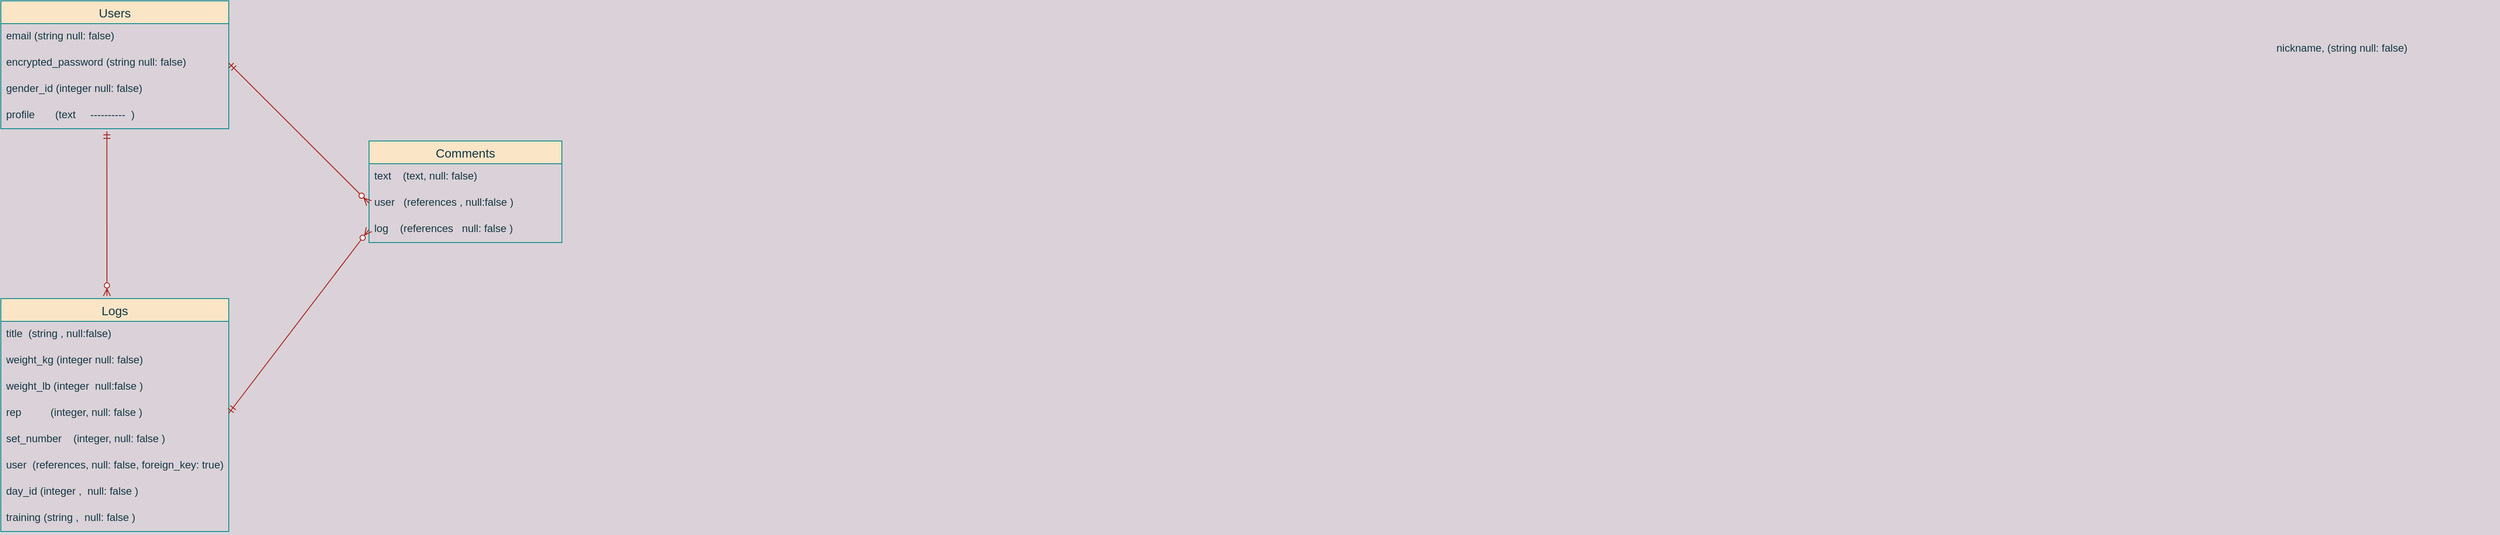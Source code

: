 <mxfile version="14.2.4" type="embed">
    <diagram id="K0oDljDg7tEuqqqU5kae" name="ページ1">
        <mxGraphModel dx="178" dy="496" grid="1" gridSize="10" guides="1" tooltips="1" connect="1" arrows="1" fold="1" page="1" pageScale="1" pageWidth="1169" pageHeight="827" background="#DAD2D8" math="0" shadow="0">
            <root>
                <mxCell id="0"/>
                <mxCell id="1" parent="0"/>
                <mxCell id="2" value="Users" style="swimlane;fontStyle=0;childLayout=stackLayout;horizontal=1;startSize=26;horizontalStack=0;resizeParent=1;resizeParentMax=0;resizeLast=0;collapsible=1;marginBottom=0;align=center;fontSize=14;rounded=0;sketch=0;strokeColor=#0F8B8D;fillColor=#FAE5C7;fontColor=#143642;" parent="1" vertex="1">
                    <mxGeometry x="300" y="130" width="260" height="146" as="geometry"/>
                </mxCell>
                <mxCell id="6" value="email (string null: false)" style="text;strokeColor=none;fillColor=none;spacingLeft=4;spacingRight=4;overflow=hidden;rotatable=0;points=[[0,0.5],[1,0.5]];portConstraint=eastwest;fontSize=12;fontColor=#143642;" parent="2" vertex="1">
                    <mxGeometry y="26" width="260" height="30" as="geometry"/>
                </mxCell>
                <mxCell id="7" value="encrypted_password (string null: false)" style="text;strokeColor=none;fillColor=none;spacingLeft=4;spacingRight=4;overflow=hidden;rotatable=0;points=[[0,0.5],[1,0.5]];portConstraint=eastwest;fontSize=12;fontColor=#143642;" parent="2" vertex="1">
                    <mxGeometry y="56" width="260" height="30" as="geometry"/>
                </mxCell>
                <mxCell id="8" value="gender_id (integer null: false)" style="text;strokeColor=none;fillColor=none;spacingLeft=4;spacingRight=4;overflow=hidden;rotatable=0;points=[[0,0.5],[1,0.5]];portConstraint=eastwest;fontSize=12;fontColor=#143642;" parent="2" vertex="1">
                    <mxGeometry y="86" width="260" height="30" as="geometry"/>
                </mxCell>
                <mxCell id="9" value="profile       (text     ----------  )" style="text;strokeColor=none;fillColor=none;spacingLeft=4;spacingRight=4;overflow=hidden;rotatable=0;points=[[0,0.5],[1,0.5]];portConstraint=eastwest;fontSize=12;fontColor=#143642;" parent="2" vertex="1">
                    <mxGeometry y="116" width="260" height="30" as="geometry"/>
                </mxCell>
                <mxCell id="10" value="Logs" style="swimlane;fontStyle=0;childLayout=stackLayout;horizontal=1;startSize=26;horizontalStack=0;resizeParent=1;resizeParentMax=0;resizeLast=0;collapsible=1;marginBottom=0;align=center;fontSize=14;rounded=0;sketch=0;strokeColor=#0F8B8D;fillColor=#FAE5C7;fontColor=#143642;" parent="1" vertex="1">
                    <mxGeometry x="300" y="470" width="260" height="266" as="geometry"/>
                </mxCell>
                <mxCell id="11" value="title  (string , null:false)" style="text;strokeColor=none;fillColor=none;spacingLeft=4;spacingRight=4;overflow=hidden;rotatable=0;points=[[0,0.5],[1,0.5]];portConstraint=eastwest;fontSize=12;fontColor=#143642;" parent="10" vertex="1">
                    <mxGeometry y="26" width="260" height="30" as="geometry"/>
                </mxCell>
                <mxCell id="12" value="weight_kg (integer null: false)&#10;" style="text;strokeColor=none;fillColor=none;spacingLeft=4;spacingRight=4;overflow=hidden;rotatable=0;points=[[0,0.5],[1,0.5]];portConstraint=eastwest;fontSize=12;fontColor=#143642;" parent="10" vertex="1">
                    <mxGeometry y="56" width="260" height="30" as="geometry"/>
                </mxCell>
                <mxCell id="13" value="weight_lb (integer  null:false )" style="text;strokeColor=none;fillColor=none;spacingLeft=4;spacingRight=4;overflow=hidden;rotatable=0;points=[[0,0.5],[1,0.5]];portConstraint=eastwest;fontSize=12;fontColor=#143642;" parent="10" vertex="1">
                    <mxGeometry y="86" width="260" height="30" as="geometry"/>
                </mxCell>
                <mxCell id="14" value="rep          (integer, null: false )" style="text;strokeColor=none;fillColor=none;spacingLeft=4;spacingRight=4;overflow=hidden;rotatable=0;points=[[0,0.5],[1,0.5]];portConstraint=eastwest;fontSize=12;fontColor=#143642;" parent="10" vertex="1">
                    <mxGeometry y="116" width="260" height="30" as="geometry"/>
                </mxCell>
                <mxCell id="15" value="set_number    (integer, null: false )" style="text;strokeColor=none;fillColor=none;spacingLeft=4;spacingRight=4;overflow=hidden;rotatable=0;points=[[0,0.5],[1,0.5]];portConstraint=eastwest;fontSize=12;fontColor=#143642;" parent="10" vertex="1">
                    <mxGeometry y="146" width="260" height="30" as="geometry"/>
                </mxCell>
                <mxCell id="23" value="user  (references, null: false, foreign_key: true)" style="text;strokeColor=none;fillColor=none;spacingLeft=4;spacingRight=4;overflow=hidden;rotatable=0;points=[[0,0.5],[1,0.5]];portConstraint=eastwest;fontSize=12;fontColor=#143642;" parent="10" vertex="1">
                    <mxGeometry y="176" width="260" height="30" as="geometry"/>
                </mxCell>
                <mxCell id="24" value="day_id (integer ,  null: false )" style="text;strokeColor=none;fillColor=none;spacingLeft=4;spacingRight=4;overflow=hidden;rotatable=0;points=[[0,0.5],[1,0.5]];portConstraint=eastwest;fontSize=12;fontColor=#143642;" parent="10" vertex="1">
                    <mxGeometry y="206" width="260" height="30" as="geometry"/>
                </mxCell>
                <mxCell id="25" value="training (string ,  null: false )" style="text;strokeColor=none;fillColor=none;spacingLeft=4;spacingRight=4;overflow=hidden;rotatable=0;points=[[0,0.5],[1,0.5]];portConstraint=eastwest;fontSize=12;fontColor=#143642;" parent="10" vertex="1">
                    <mxGeometry y="236" width="260" height="30" as="geometry"/>
                </mxCell>
                <mxCell id="16" value="Comments" style="swimlane;fontStyle=0;childLayout=stackLayout;horizontal=1;startSize=26;horizontalStack=0;resizeParent=1;resizeParentMax=0;resizeLast=0;collapsible=1;marginBottom=0;align=center;fontSize=14;rounded=0;sketch=0;strokeColor=#0F8B8D;fillColor=#FAE5C7;fontColor=#143642;" parent="1" vertex="1">
                    <mxGeometry x="720" y="290" width="220" height="116" as="geometry"/>
                </mxCell>
                <mxCell id="17" value="text    (text, null: false)" style="text;strokeColor=none;fillColor=none;spacingLeft=4;spacingRight=4;overflow=hidden;rotatable=0;points=[[0,0.5],[1,0.5]];portConstraint=eastwest;fontSize=12;fontColor=#143642;" parent="16" vertex="1">
                    <mxGeometry y="26" width="220" height="30" as="geometry"/>
                </mxCell>
                <mxCell id="18" value="user   (references , null:false )" style="text;strokeColor=none;fillColor=none;spacingLeft=4;spacingRight=4;overflow=hidden;rotatable=0;points=[[0,0.5],[1,0.5]];portConstraint=eastwest;fontSize=12;fontColor=#143642;" parent="16" vertex="1">
                    <mxGeometry y="56" width="220" height="30" as="geometry"/>
                </mxCell>
                <mxCell id="19" value="log    (references   null: false )" style="text;strokeColor=none;fillColor=none;spacingLeft=4;spacingRight=4;overflow=hidden;rotatable=0;points=[[0,0.5],[1,0.5]];portConstraint=eastwest;fontSize=12;fontColor=#143642;" parent="16" vertex="1">
                    <mxGeometry y="86" width="220" height="30" as="geometry"/>
                </mxCell>
                <mxCell id="20" value="" style="fontSize=12;html=1;endArrow=ERzeroToMany;startArrow=ERmandOne;strokeColor=#A8201A;fillColor=#FAE5C7;exitX=1;exitY=0.5;exitDx=0;exitDy=0;entryX=0;entryY=0.5;entryDx=0;entryDy=0;" parent="1" source="7" target="18" edge="1">
                    <mxGeometry width="100" height="100" relative="1" as="geometry">
                        <mxPoint x="580" y="450" as="sourcePoint"/>
                        <mxPoint x="680" y="350" as="targetPoint"/>
                    </mxGeometry>
                </mxCell>
                <mxCell id="21" value="" style="fontSize=12;html=1;endArrow=ERzeroToMany;startArrow=ERmandOne;strokeColor=#A8201A;fillColor=#FAE5C7;entryX=0;entryY=0.5;entryDx=0;entryDy=0;exitX=1;exitY=0.5;exitDx=0;exitDy=0;" parent="1" source="14" target="19" edge="1">
                    <mxGeometry width="100" height="100" relative="1" as="geometry">
                        <mxPoint x="560" y="590" as="sourcePoint"/>
                        <mxPoint x="660" y="490" as="targetPoint"/>
                    </mxGeometry>
                </mxCell>
                <mxCell id="22" value="" style="fontSize=12;html=1;endArrow=ERzeroToMany;startArrow=ERmandOne;strokeColor=#A8201A;fillColor=#FAE5C7;exitX=0.465;exitY=1.1;exitDx=0;exitDy=0;exitPerimeter=0;" parent="1" source="9" edge="1">
                    <mxGeometry width="100" height="100" relative="1" as="geometry">
                        <mxPoint x="580" y="450" as="sourcePoint"/>
                        <mxPoint x="421" y="467" as="targetPoint"/>
                    </mxGeometry>
                </mxCell>
                <mxCell id="4" value="nickname, (string null: false)" style="text;strokeColor=none;fillColor=none;spacingLeft=4;spacingRight=4;overflow=hidden;rotatable=0;points=[[0,0.5],[1,0.5]];portConstraint=eastwest;fontSize=12;fontColor=#143642;" parent="1" vertex="1">
                    <mxGeometry x="2890" y="170" width="260" height="30" as="geometry"/>
                </mxCell>
            </root>
        </mxGraphModel>
    </diagram>
</mxfile>